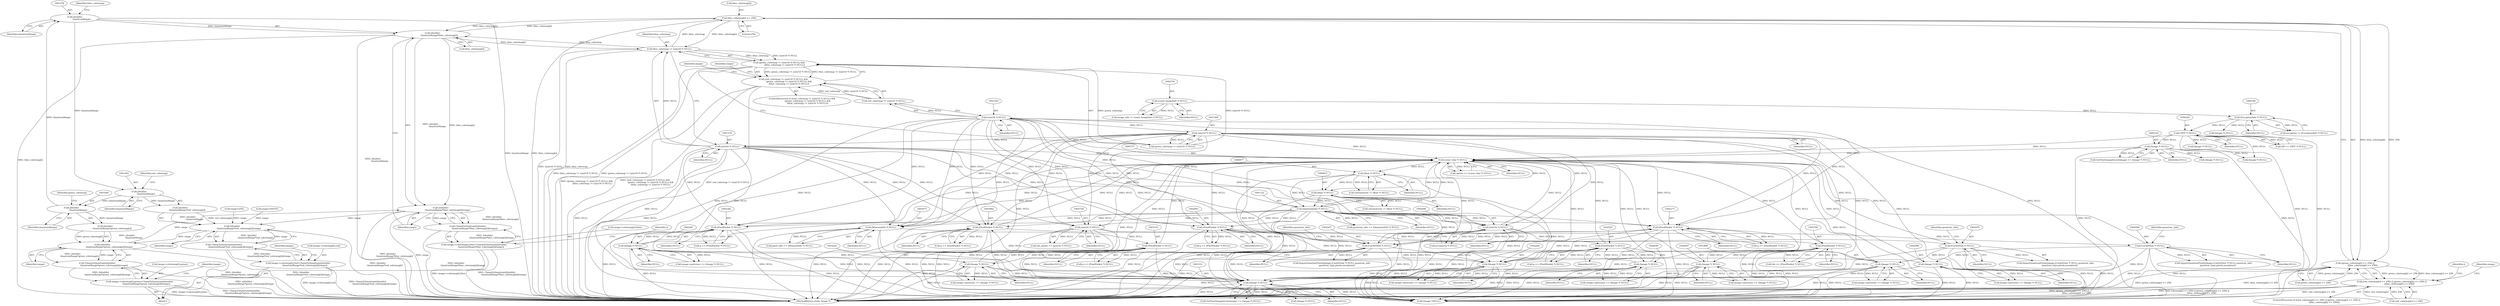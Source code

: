 digraph "0_ImageMagick_f8877abac8e568b2f339cca70c2c3c1b6eaec288@pointer" {
"1001406" [label="(Call,blue_colormap[i] >= 256)"];
"1001476" [label="(Call,(double)\n                    QuantumRange*blue_colormap[i])"];
"1001477" [label="(Call,(double)\n                    QuantumRange)"];
"1001459" [label="(Call,(double)\n                    QuantumRange)"];
"1001441" [label="(Call,(double)\n                    QuantumRange)"];
"1001371" [label="(Call,blue_colormap != (uint16 *) NULL)"];
"1001406" [label="(Call,blue_colormap[i] >= 256)"];
"1001373" [label="(Call,(uint16 *) NULL)"];
"1001368" [label="(Call,(uint16 *) NULL)"];
"1001362" [label="(Call,(uint16 *) NULL)"];
"1001121" [label="(Call,(QuantumInfo *) NULL)"];
"1000876" [label="(Call,(float *) NULL)"];
"1000736" [label="(Call,(const char *) NULL)"];
"1002341" [label="(Call,(PixelPacket *) NULL)"];
"1002460" [label="(Call,(Image *) NULL)"];
"1003221" [label="(Call,(Image *) NULL)"];
"1003142" [label="(Call,(PixelPacket *) NULL)"];
"1003072" [label="(Call,(MemoryInfo *) NULL)"];
"1001888" [label="(Call,(Image *) NULL)"];
"1001869" [label="(Call,(CacheView *) NULL)"];
"1001861" [label="(Call,(PixelPacket *) NULL)"];
"1002728" [label="(Call,(uint32 *) NULL)"];
"1002087" [label="(Call,(Image *) NULL)"];
"1002068" [label="(Call,(CacheView *) NULL)"];
"1002060" [label="(Call,(PixelPacket *) NULL)"];
"1000243" [label="(Call,(TIFF *) NULL)"];
"1000185" [label="(Call,(ExceptionInfo *) NULL)"];
"1000158" [label="(Call,(const ImageInfo *) NULL)"];
"1002639" [label="(Call,(Image *) NULL)"];
"1002522" [label="(Call,(PixelPacket *) NULL)"];
"1002489" [label="(Call,(uint32 *) NULL)"];
"1002793" [label="(Call,(PixelPacket *) NULL)"];
"1002996" [label="(Call,(Image *) NULL)"];
"1000317" [label="(Call,(Image *) NULL)"];
"1003330" [label="(Call,(Image *) NULL)"];
"1002170" [label="(Call,(PixelPacket *) NULL)"];
"1002265" [label="(Call,(Image *) NULL)"];
"1002246" [label="(Call,(CacheView *) NULL)"];
"1000914" [label="(Call,(float *) NULL)"];
"1001365" [label="(Call,(green_colormap != (uint16 *) NULL) &&\n                (blue_colormap != (uint16 *) NULL))"];
"1001359" [label="(Call,(red_colormap != (uint16 *) NULL) &&\n                (green_colormap != (uint16 *) NULL) &&\n                (blue_colormap != (uint16 *) NULL))"];
"1001400" [label="(Call,(green_colormap[i] >= 256) ||\n                      (blue_colormap[i] >= 256))"];
"1001394" [label="(Call,(red_colormap[i] >= 256) || (green_colormap[i] >= 256) ||\n                      (blue_colormap[i] >= 256))"];
"1001475" [label="(Call,((double)\n                    QuantumRange*blue_colormap[i])/range)"];
"1001439" [label="(Call,((double)\n                    QuantumRange*red_colormap[i])/range)"];
"1001438" [label="(Call,ClampToQuantum(((double)\n                    QuantumRange*red_colormap[i])/range))"];
"1001430" [label="(Call,image->colormap[i].red=ClampToQuantum(((double)\n                    QuantumRange*red_colormap[i])/range))"];
"1001457" [label="(Call,((double)\n                    QuantumRange*green_colormap[i])/range)"];
"1001456" [label="(Call,ClampToQuantum(((double)\n                    QuantumRange*green_colormap[i])/range))"];
"1001448" [label="(Call,image->colormap[i].green=ClampToQuantum(((double)\n                    QuantumRange*green_colormap[i])/range))"];
"1001474" [label="(Call,ClampToQuantum(((double)\n                    QuantumRange*blue_colormap[i])/range))"];
"1001466" [label="(Call,image->colormap[i].blue=ClampToQuantum(((double)\n                    QuantumRange*blue_colormap[i])/range))"];
"1001429" [label="(Block,)"];
"1003142" [label="(Call,(PixelPacket *) NULL)"];
"1003144" [label="(Identifier,NULL)"];
"1002998" [label="(Identifier,NULL)"];
"1001465" [label="(Identifier,range)"];
"1001859" [label="(Call,q == (PixelPacket *) NULL)"];
"1002062" [label="(Identifier,NULL)"];
"1003330" [label="(Call,(Image *) NULL)"];
"1001449" [label="(Call,image->colormap[i].green)"];
"1001407" [label="(Call,blue_colormap[i])"];
"1002460" [label="(Call,(Image *) NULL)"];
"1003140" [label="(Call,q == (PixelPacket *) NULL)"];
"1002089" [label="(Identifier,NULL)"];
"1001412" [label="(Call,range=65535)"];
"1000243" [label="(Call,(TIFF *) NULL)"];
"1002265" [label="(Call,(Image *) NULL)"];
"1002522" [label="(Call,(PixelPacket *) NULL)"];
"1001371" [label="(Call,blue_colormap != (uint16 *) NULL)"];
"1002339" [label="(Call,q == (PixelPacket *) NULL)"];
"1002244" [label="(Call,ImportQuantumPixels(image,(CacheView *) NULL,quantum_info,\n              quantum_type,pixels,exception))"];
"1001476" [label="(Call,(double)\n                    QuantumRange*blue_colormap[i])"];
"1002172" [label="(Identifier,NULL)"];
"1001487" [label="(Identifier,image)"];
"1001359" [label="(Call,(red_colormap != (uint16 *) NULL) &&\n                (green_colormap != (uint16 *) NULL) &&\n                (blue_colormap != (uint16 *) NULL))"];
"1002639" [label="(Call,(Image *) NULL)"];
"1001410" [label="(Literal,256)"];
"1002068" [label="(Call,(CacheView *) NULL)"];
"1000187" [label="(Identifier,NULL)"];
"1002341" [label="(Call,(PixelPacket *) NULL)"];
"1003393" [label="(Call,(Image *)NULL)"];
"1001871" [label="(Identifier,NULL)"];
"1000158" [label="(Call,(const ImageInfo *) NULL)"];
"1000734" [label="(Call,option == (const char *) NULL)"];
"1002996" [label="(Call,(Image *) NULL)"];
"1000912" [label="(Call,chromaticity != (float *) NULL)"];
"1001443" [label="(Identifier,QuantumRange)"];
"1002087" [label="(Call,(Image *) NULL)"];
"1001368" [label="(Call,(uint16 *) NULL)"];
"1003074" [label="(Identifier,NULL)"];
"1002066" [label="(Call,ImportQuantumPixels(image,(CacheView *) NULL,quantum_info,\n            quantum_type,pixels,exception))"];
"1001863" [label="(Identifier,NULL)"];
"1001394" [label="(Call,(red_colormap[i] >= 256) || (green_colormap[i] >= 256) ||\n                      (blue_colormap[i] >= 256))"];
"1001867" [label="(Call,ImportQuantumPixels(image,(CacheView *) NULL,quantum_info,\n            quantum_type,pixels,exception))"];
"1003223" [label="(Identifier,NULL)"];
"1000314" [label="(Call,GetNextImageInList(image) == (Image *) NULL)"];
"1001456" [label="(Call,ClampToQuantum(((double)\n                    QuantumRange*green_colormap[i])/range))"];
"1001470" [label="(Identifier,image)"];
"1001364" [label="(Identifier,NULL)"];
"1000307" [label="(Call,(Image *) NULL)"];
"1000736" [label="(Call,(const char *) NULL)"];
"1002083" [label="(Call,image->previous == (Image *) NULL)"];
"1001466" [label="(Call,image->colormap[i].blue=ClampToQuantum(((double)\n                    QuantumRange*blue_colormap[i])/range))"];
"1001362" [label="(Call,(uint16 *) NULL)"];
"1002168" [label="(Call,q == (PixelPacket *) NULL)"];
"1002520" [label="(Call,q == (PixelPacket *) NULL)"];
"1001406" [label="(Call,blue_colormap[i] >= 256)"];
"1001366" [label="(Call,green_colormap != (uint16 *) NULL)"];
"1003399" [label="(MethodReturn,static Image *)"];
"1003217" [label="(Call,image->previous == (Image *) NULL)"];
"1001467" [label="(Call,image->colormap[i].blue)"];
"1000914" [label="(Call,(float *) NULL)"];
"1000319" [label="(Identifier,NULL)"];
"1000874" [label="(Call,chromaticity != (float *) NULL)"];
"1001458" [label="(Call,(double)\n                    QuantumRange*green_colormap[i])"];
"1001365" [label="(Call,(green_colormap != (uint16 *) NULL) &&\n                (blue_colormap != (uint16 *) NULL))"];
"1002248" [label="(Identifier,NULL)"];
"1000878" [label="(Identifier,NULL)"];
"1001463" [label="(Identifier,green_colormap)"];
"1001378" [label="(Identifier,range)"];
"1001430" [label="(Call,image->colormap[i].red=ClampToQuantum(((double)\n                    QuantumRange*red_colormap[i])/range))"];
"1002267" [label="(Identifier,NULL)"];
"1001447" [label="(Identifier,range)"];
"1001119" [label="(Call,quantum_info == (QuantumInfo *) NULL)"];
"1002793" [label="(Call,(PixelPacket *) NULL)"];
"1001370" [label="(Identifier,NULL)"];
"1001121" [label="(Call,(QuantumInfo *) NULL)"];
"1001483" [label="(Identifier,range)"];
"1002071" [label="(Identifier,quantum_info)"];
"1001431" [label="(Call,image->colormap[i].red)"];
"1002246" [label="(Call,(CacheView *) NULL)"];
"1000160" [label="(Identifier,NULL)"];
"1003221" [label="(Call,(Image *) NULL)"];
"1001479" [label="(Identifier,QuantumRange)"];
"1001393" [label="(ControlStructure,if ((red_colormap[i] >= 256) || (green_colormap[i] >= 256) ||\n                      (blue_colormap[i] >= 256)))"];
"1002261" [label="(Call,image->previous == (Image *) NULL)"];
"1001481" [label="(Identifier,blue_colormap)"];
"1001457" [label="(Call,((double)\n                    QuantumRange*green_colormap[i])/range)"];
"1002170" [label="(Call,(PixelPacket *) NULL)"];
"1002070" [label="(Identifier,NULL)"];
"1002524" [label="(Identifier,NULL)"];
"1001448" [label="(Call,image->colormap[i].green=ClampToQuantum(((double)\n                    QuantumRange*green_colormap[i])/range))"];
"1001477" [label="(Call,(double)\n                    QuantumRange)"];
"1002489" [label="(Call,(uint32 *) NULL)"];
"1003332" [label="(Identifier,NULL)"];
"1002060" [label="(Call,(PixelPacket *) NULL)"];
"1001401" [label="(Call,green_colormap[i] >= 256)"];
"1000328" [label="(Call,(Image *) NULL)"];
"1001439" [label="(Call,((double)\n                    QuantumRange*red_colormap[i])/range)"];
"1003072" [label="(Call,(MemoryInfo *) NULL)"];
"1000156" [label="(Call,image_info != (const ImageInfo *) NULL)"];
"1000916" [label="(Identifier,NULL)"];
"1002462" [label="(Identifier,NULL)"];
"1000876" [label="(Call,(float *) NULL)"];
"1002641" [label="(Identifier,NULL)"];
"1003070" [label="(Call,pixel_info == (MemoryInfo *) NULL)"];
"1001392" [label="(Identifier,i)"];
"1001869" [label="(Call,(CacheView *) NULL)"];
"1000241" [label="(Call,tiff == (TIFF *) NULL)"];
"1001438" [label="(Call,ClampToQuantum(((double)\n                    QuantumRange*red_colormap[i])/range))"];
"1001459" [label="(Call,(double)\n                    QuantumRange)"];
"1000183" [label="(Call,exception != (ExceptionInfo *) NULL)"];
"1001360" [label="(Call,red_colormap != (uint16 *) NULL)"];
"1001428" [label="(Identifier,i)"];
"1000317" [label="(Call,(Image *) NULL)"];
"1001375" [label="(Identifier,NULL)"];
"1000185" [label="(Call,(ExceptionInfo *) NULL)"];
"1000252" [label="(Call,(Image *) NULL)"];
"1001480" [label="(Call,blue_colormap[i])"];
"1001413" [label="(Identifier,range)"];
"1001474" [label="(Call,ClampToQuantum(((double)\n                    QuantumRange*blue_colormap[i])/range))"];
"1002058" [label="(Call,q == (PixelPacket *) NULL)"];
"1002791" [label="(Call,tile == (PixelPacket *) NULL)"];
"1002635" [label="(Call,image->previous == (Image *) NULL)"];
"1001377" [label="(Call,range=255)"];
"1001475" [label="(Call,((double)\n                    QuantumRange*blue_colormap[i])/range)"];
"1001372" [label="(Identifier,blue_colormap)"];
"1001872" [label="(Identifier,quantum_info)"];
"1001400" [label="(Call,(green_colormap[i] >= 256) ||\n                      (blue_colormap[i] >= 256))"];
"1001890" [label="(Identifier,NULL)"];
"1001440" [label="(Call,(double)\n                    QuantumRange*red_colormap[i])"];
"1001358" [label="(ControlStructure,if ((red_colormap != (uint16 *) NULL) &&\n                (green_colormap != (uint16 *) NULL) &&\n                (blue_colormap != (uint16 *) NULL)))"];
"1003327" [label="(Call,GetNextImageInList(image) == (Image *) NULL)"];
"1001861" [label="(Call,(PixelPacket *) NULL)"];
"1001441" [label="(Call,(double)\n                    QuantumRange)"];
"1002730" [label="(Identifier,NULL)"];
"1002487" [label="(Call,p=(uint32 *) NULL)"];
"1002726" [label="(Call,tile_pixels == (uint32 *) NULL)"];
"1002249" [label="(Identifier,quantum_info)"];
"1001461" [label="(Identifier,QuantumRange)"];
"1001888" [label="(Call,(Image *) NULL)"];
"1000738" [label="(Identifier,NULL)"];
"1002728" [label="(Call,(uint32 *) NULL)"];
"1002795" [label="(Identifier,NULL)"];
"1001373" [label="(Call,(uint16 *) NULL)"];
"1002343" [label="(Identifier,NULL)"];
"1002456" [label="(Call,image->previous == (Image *) NULL)"];
"1001395" [label="(Call,red_colormap[i] >= 256)"];
"1001884" [label="(Call,image->previous == (Image *) NULL)"];
"1002992" [label="(Call,image->previous == (Image *) NULL)"];
"1003339" [label="(Call,(Image *) NULL)"];
"1002491" [label="(Identifier,NULL)"];
"1000245" [label="(Identifier,NULL)"];
"1001445" [label="(Identifier,red_colormap)"];
"1001123" [label="(Identifier,NULL)"];
"1001452" [label="(Identifier,image)"];
"1000215" [label="(Call,(Image *) NULL)"];
"1001406" -> "1001400"  [label="AST: "];
"1001406" -> "1001410"  [label="CFG: "];
"1001407" -> "1001406"  [label="AST: "];
"1001410" -> "1001406"  [label="AST: "];
"1001400" -> "1001406"  [label="CFG: "];
"1001406" -> "1003399"  [label="DDG: blue_colormap[i]"];
"1001406" -> "1001371"  [label="DDG: blue_colormap[i]"];
"1001406" -> "1001400"  [label="DDG: blue_colormap[i]"];
"1001406" -> "1001400"  [label="DDG: 256"];
"1001476" -> "1001406"  [label="DDG: blue_colormap[i]"];
"1001371" -> "1001406"  [label="DDG: blue_colormap"];
"1001406" -> "1001476"  [label="DDG: blue_colormap[i]"];
"1001476" -> "1001475"  [label="AST: "];
"1001476" -> "1001480"  [label="CFG: "];
"1001477" -> "1001476"  [label="AST: "];
"1001480" -> "1001476"  [label="AST: "];
"1001483" -> "1001476"  [label="CFG: "];
"1001476" -> "1003399"  [label="DDG: blue_colormap[i]"];
"1001476" -> "1003399"  [label="DDG: (double)\n                    QuantumRange"];
"1001476" -> "1001371"  [label="DDG: blue_colormap[i]"];
"1001476" -> "1001475"  [label="DDG: (double)\n                    QuantumRange"];
"1001476" -> "1001475"  [label="DDG: blue_colormap[i]"];
"1001477" -> "1001476"  [label="DDG: QuantumRange"];
"1001371" -> "1001476"  [label="DDG: blue_colormap"];
"1001477" -> "1001479"  [label="CFG: "];
"1001478" -> "1001477"  [label="AST: "];
"1001479" -> "1001477"  [label="AST: "];
"1001481" -> "1001477"  [label="CFG: "];
"1001477" -> "1003399"  [label="DDG: QuantumRange"];
"1001477" -> "1001441"  [label="DDG: QuantumRange"];
"1001459" -> "1001477"  [label="DDG: QuantumRange"];
"1001459" -> "1001458"  [label="AST: "];
"1001459" -> "1001461"  [label="CFG: "];
"1001460" -> "1001459"  [label="AST: "];
"1001461" -> "1001459"  [label="AST: "];
"1001463" -> "1001459"  [label="CFG: "];
"1001459" -> "1001458"  [label="DDG: QuantumRange"];
"1001441" -> "1001459"  [label="DDG: QuantumRange"];
"1001441" -> "1001440"  [label="AST: "];
"1001441" -> "1001443"  [label="CFG: "];
"1001442" -> "1001441"  [label="AST: "];
"1001443" -> "1001441"  [label="AST: "];
"1001445" -> "1001441"  [label="CFG: "];
"1001441" -> "1001440"  [label="DDG: QuantumRange"];
"1001371" -> "1001365"  [label="AST: "];
"1001371" -> "1001373"  [label="CFG: "];
"1001372" -> "1001371"  [label="AST: "];
"1001373" -> "1001371"  [label="AST: "];
"1001365" -> "1001371"  [label="CFG: "];
"1001371" -> "1003399"  [label="DDG: (uint16 *) NULL"];
"1001371" -> "1003399"  [label="DDG: blue_colormap"];
"1001371" -> "1001365"  [label="DDG: blue_colormap"];
"1001371" -> "1001365"  [label="DDG: (uint16 *) NULL"];
"1001373" -> "1001371"  [label="DDG: NULL"];
"1001373" -> "1001375"  [label="CFG: "];
"1001374" -> "1001373"  [label="AST: "];
"1001375" -> "1001373"  [label="AST: "];
"1001373" -> "1003399"  [label="DDG: NULL"];
"1001373" -> "1000736"  [label="DDG: NULL"];
"1001368" -> "1001373"  [label="DDG: NULL"];
"1001373" -> "1001861"  [label="DDG: NULL"];
"1001373" -> "1002060"  [label="DDG: NULL"];
"1001373" -> "1002170"  [label="DDG: NULL"];
"1001373" -> "1002246"  [label="DDG: NULL"];
"1001373" -> "1002265"  [label="DDG: NULL"];
"1001373" -> "1002341"  [label="DDG: NULL"];
"1001373" -> "1002489"  [label="DDG: NULL"];
"1001373" -> "1002728"  [label="DDG: NULL"];
"1001373" -> "1003072"  [label="DDG: NULL"];
"1001373" -> "1003330"  [label="DDG: NULL"];
"1001373" -> "1003393"  [label="DDG: NULL"];
"1001368" -> "1001366"  [label="AST: "];
"1001368" -> "1001370"  [label="CFG: "];
"1001369" -> "1001368"  [label="AST: "];
"1001370" -> "1001368"  [label="AST: "];
"1001366" -> "1001368"  [label="CFG: "];
"1001368" -> "1003399"  [label="DDG: NULL"];
"1001368" -> "1000736"  [label="DDG: NULL"];
"1001368" -> "1001366"  [label="DDG: NULL"];
"1001362" -> "1001368"  [label="DDG: NULL"];
"1001368" -> "1001861"  [label="DDG: NULL"];
"1001368" -> "1002060"  [label="DDG: NULL"];
"1001368" -> "1002170"  [label="DDG: NULL"];
"1001368" -> "1002246"  [label="DDG: NULL"];
"1001368" -> "1002265"  [label="DDG: NULL"];
"1001368" -> "1002341"  [label="DDG: NULL"];
"1001368" -> "1002489"  [label="DDG: NULL"];
"1001368" -> "1002728"  [label="DDG: NULL"];
"1001368" -> "1003072"  [label="DDG: NULL"];
"1001368" -> "1003330"  [label="DDG: NULL"];
"1001368" -> "1003393"  [label="DDG: NULL"];
"1001362" -> "1001360"  [label="AST: "];
"1001362" -> "1001364"  [label="CFG: "];
"1001363" -> "1001362"  [label="AST: "];
"1001364" -> "1001362"  [label="AST: "];
"1001360" -> "1001362"  [label="CFG: "];
"1001362" -> "1003399"  [label="DDG: NULL"];
"1001362" -> "1000736"  [label="DDG: NULL"];
"1001362" -> "1001360"  [label="DDG: NULL"];
"1001121" -> "1001362"  [label="DDG: NULL"];
"1001362" -> "1001861"  [label="DDG: NULL"];
"1001362" -> "1002060"  [label="DDG: NULL"];
"1001362" -> "1002170"  [label="DDG: NULL"];
"1001362" -> "1002246"  [label="DDG: NULL"];
"1001362" -> "1002265"  [label="DDG: NULL"];
"1001362" -> "1002341"  [label="DDG: NULL"];
"1001362" -> "1002489"  [label="DDG: NULL"];
"1001362" -> "1002728"  [label="DDG: NULL"];
"1001362" -> "1003072"  [label="DDG: NULL"];
"1001362" -> "1003330"  [label="DDG: NULL"];
"1001362" -> "1003393"  [label="DDG: NULL"];
"1001121" -> "1001119"  [label="AST: "];
"1001121" -> "1001123"  [label="CFG: "];
"1001122" -> "1001121"  [label="AST: "];
"1001123" -> "1001121"  [label="AST: "];
"1001119" -> "1001121"  [label="CFG: "];
"1001121" -> "1003399"  [label="DDG: NULL"];
"1001121" -> "1000736"  [label="DDG: NULL"];
"1001121" -> "1001119"  [label="DDG: NULL"];
"1000876" -> "1001121"  [label="DDG: NULL"];
"1000914" -> "1001121"  [label="DDG: NULL"];
"1000736" -> "1001121"  [label="DDG: NULL"];
"1001121" -> "1001861"  [label="DDG: NULL"];
"1001121" -> "1002060"  [label="DDG: NULL"];
"1001121" -> "1002170"  [label="DDG: NULL"];
"1001121" -> "1002246"  [label="DDG: NULL"];
"1001121" -> "1002265"  [label="DDG: NULL"];
"1001121" -> "1002341"  [label="DDG: NULL"];
"1001121" -> "1002489"  [label="DDG: NULL"];
"1001121" -> "1002728"  [label="DDG: NULL"];
"1001121" -> "1003072"  [label="DDG: NULL"];
"1001121" -> "1003330"  [label="DDG: NULL"];
"1001121" -> "1003393"  [label="DDG: NULL"];
"1000876" -> "1000874"  [label="AST: "];
"1000876" -> "1000878"  [label="CFG: "];
"1000877" -> "1000876"  [label="AST: "];
"1000878" -> "1000876"  [label="AST: "];
"1000874" -> "1000876"  [label="CFG: "];
"1000876" -> "1003399"  [label="DDG: NULL"];
"1000876" -> "1000874"  [label="DDG: NULL"];
"1000736" -> "1000876"  [label="DDG: NULL"];
"1000876" -> "1000914"  [label="DDG: NULL"];
"1000876" -> "1003393"  [label="DDG: NULL"];
"1000736" -> "1000734"  [label="AST: "];
"1000736" -> "1000738"  [label="CFG: "];
"1000737" -> "1000736"  [label="AST: "];
"1000738" -> "1000736"  [label="AST: "];
"1000734" -> "1000736"  [label="CFG: "];
"1000736" -> "1003399"  [label="DDG: NULL"];
"1000736" -> "1000734"  [label="DDG: NULL"];
"1002341" -> "1000736"  [label="DDG: NULL"];
"1002460" -> "1000736"  [label="DDG: NULL"];
"1003221" -> "1000736"  [label="DDG: NULL"];
"1001888" -> "1000736"  [label="DDG: NULL"];
"1002728" -> "1000736"  [label="DDG: NULL"];
"1003142" -> "1000736"  [label="DDG: NULL"];
"1001869" -> "1000736"  [label="DDG: NULL"];
"1002087" -> "1000736"  [label="DDG: NULL"];
"1000243" -> "1000736"  [label="DDG: NULL"];
"1002639" -> "1000736"  [label="DDG: NULL"];
"1002793" -> "1000736"  [label="DDG: NULL"];
"1002489" -> "1000736"  [label="DDG: NULL"];
"1001861" -> "1000736"  [label="DDG: NULL"];
"1002996" -> "1000736"  [label="DDG: NULL"];
"1002060" -> "1000736"  [label="DDG: NULL"];
"1000317" -> "1000736"  [label="DDG: NULL"];
"1002522" -> "1000736"  [label="DDG: NULL"];
"1003072" -> "1000736"  [label="DDG: NULL"];
"1003330" -> "1000736"  [label="DDG: NULL"];
"1002170" -> "1000736"  [label="DDG: NULL"];
"1002265" -> "1000736"  [label="DDG: NULL"];
"1002246" -> "1000736"  [label="DDG: NULL"];
"1002068" -> "1000736"  [label="DDG: NULL"];
"1000736" -> "1000914"  [label="DDG: NULL"];
"1000736" -> "1003393"  [label="DDG: NULL"];
"1002341" -> "1002339"  [label="AST: "];
"1002341" -> "1002343"  [label="CFG: "];
"1002342" -> "1002341"  [label="AST: "];
"1002343" -> "1002341"  [label="AST: "];
"1002339" -> "1002341"  [label="CFG: "];
"1002341" -> "1003399"  [label="DDG: NULL"];
"1002341" -> "1002339"  [label="DDG: NULL"];
"1002460" -> "1002341"  [label="DDG: NULL"];
"1002341" -> "1002460"  [label="DDG: NULL"];
"1002341" -> "1003330"  [label="DDG: NULL"];
"1002341" -> "1003393"  [label="DDG: NULL"];
"1002460" -> "1002456"  [label="AST: "];
"1002460" -> "1002462"  [label="CFG: "];
"1002461" -> "1002460"  [label="AST: "];
"1002462" -> "1002460"  [label="AST: "];
"1002456" -> "1002460"  [label="CFG: "];
"1002460" -> "1003399"  [label="DDG: NULL"];
"1002460" -> "1002456"  [label="DDG: NULL"];
"1002460" -> "1003330"  [label="DDG: NULL"];
"1002460" -> "1003393"  [label="DDG: NULL"];
"1003221" -> "1003217"  [label="AST: "];
"1003221" -> "1003223"  [label="CFG: "];
"1003222" -> "1003221"  [label="AST: "];
"1003223" -> "1003221"  [label="AST: "];
"1003217" -> "1003221"  [label="CFG: "];
"1003221" -> "1003399"  [label="DDG: NULL"];
"1003221" -> "1003142"  [label="DDG: NULL"];
"1003221" -> "1003217"  [label="DDG: NULL"];
"1003142" -> "1003221"  [label="DDG: NULL"];
"1003221" -> "1003330"  [label="DDG: NULL"];
"1003221" -> "1003393"  [label="DDG: NULL"];
"1003142" -> "1003140"  [label="AST: "];
"1003142" -> "1003144"  [label="CFG: "];
"1003143" -> "1003142"  [label="AST: "];
"1003144" -> "1003142"  [label="AST: "];
"1003140" -> "1003142"  [label="CFG: "];
"1003142" -> "1003399"  [label="DDG: NULL"];
"1003142" -> "1003140"  [label="DDG: NULL"];
"1003072" -> "1003142"  [label="DDG: NULL"];
"1003142" -> "1003330"  [label="DDG: NULL"];
"1003142" -> "1003393"  [label="DDG: NULL"];
"1003072" -> "1003070"  [label="AST: "];
"1003072" -> "1003074"  [label="CFG: "];
"1003073" -> "1003072"  [label="AST: "];
"1003074" -> "1003072"  [label="AST: "];
"1003070" -> "1003072"  [label="CFG: "];
"1003072" -> "1003399"  [label="DDG: NULL"];
"1003072" -> "1003070"  [label="DDG: NULL"];
"1003072" -> "1003330"  [label="DDG: NULL"];
"1003072" -> "1003393"  [label="DDG: NULL"];
"1001888" -> "1001884"  [label="AST: "];
"1001888" -> "1001890"  [label="CFG: "];
"1001889" -> "1001888"  [label="AST: "];
"1001890" -> "1001888"  [label="AST: "];
"1001884" -> "1001888"  [label="CFG: "];
"1001888" -> "1003399"  [label="DDG: NULL"];
"1001888" -> "1001861"  [label="DDG: NULL"];
"1001888" -> "1001884"  [label="DDG: NULL"];
"1001869" -> "1001888"  [label="DDG: NULL"];
"1001888" -> "1003330"  [label="DDG: NULL"];
"1001888" -> "1003393"  [label="DDG: NULL"];
"1001869" -> "1001867"  [label="AST: "];
"1001869" -> "1001871"  [label="CFG: "];
"1001870" -> "1001869"  [label="AST: "];
"1001871" -> "1001869"  [label="AST: "];
"1001872" -> "1001869"  [label="CFG: "];
"1001869" -> "1003399"  [label="DDG: NULL"];
"1001869" -> "1001867"  [label="DDG: NULL"];
"1001861" -> "1001869"  [label="DDG: NULL"];
"1001869" -> "1003330"  [label="DDG: NULL"];
"1001869" -> "1003393"  [label="DDG: NULL"];
"1001861" -> "1001859"  [label="AST: "];
"1001861" -> "1001863"  [label="CFG: "];
"1001862" -> "1001861"  [label="AST: "];
"1001863" -> "1001861"  [label="AST: "];
"1001859" -> "1001861"  [label="CFG: "];
"1001861" -> "1003399"  [label="DDG: NULL"];
"1001861" -> "1001859"  [label="DDG: NULL"];
"1001861" -> "1003330"  [label="DDG: NULL"];
"1001861" -> "1003393"  [label="DDG: NULL"];
"1002728" -> "1002726"  [label="AST: "];
"1002728" -> "1002730"  [label="CFG: "];
"1002729" -> "1002728"  [label="AST: "];
"1002730" -> "1002728"  [label="AST: "];
"1002726" -> "1002728"  [label="CFG: "];
"1002728" -> "1003399"  [label="DDG: NULL"];
"1002728" -> "1002726"  [label="DDG: NULL"];
"1002728" -> "1002793"  [label="DDG: NULL"];
"1002728" -> "1003330"  [label="DDG: NULL"];
"1002728" -> "1003393"  [label="DDG: NULL"];
"1002087" -> "1002083"  [label="AST: "];
"1002087" -> "1002089"  [label="CFG: "];
"1002088" -> "1002087"  [label="AST: "];
"1002089" -> "1002087"  [label="AST: "];
"1002083" -> "1002087"  [label="CFG: "];
"1002087" -> "1003399"  [label="DDG: NULL"];
"1002087" -> "1002060"  [label="DDG: NULL"];
"1002087" -> "1002083"  [label="DDG: NULL"];
"1002068" -> "1002087"  [label="DDG: NULL"];
"1002087" -> "1003330"  [label="DDG: NULL"];
"1002087" -> "1003393"  [label="DDG: NULL"];
"1002068" -> "1002066"  [label="AST: "];
"1002068" -> "1002070"  [label="CFG: "];
"1002069" -> "1002068"  [label="AST: "];
"1002070" -> "1002068"  [label="AST: "];
"1002071" -> "1002068"  [label="CFG: "];
"1002068" -> "1003399"  [label="DDG: NULL"];
"1002068" -> "1002066"  [label="DDG: NULL"];
"1002060" -> "1002068"  [label="DDG: NULL"];
"1002068" -> "1003330"  [label="DDG: NULL"];
"1002068" -> "1003393"  [label="DDG: NULL"];
"1002060" -> "1002058"  [label="AST: "];
"1002060" -> "1002062"  [label="CFG: "];
"1002061" -> "1002060"  [label="AST: "];
"1002062" -> "1002060"  [label="AST: "];
"1002058" -> "1002060"  [label="CFG: "];
"1002060" -> "1003399"  [label="DDG: NULL"];
"1002060" -> "1002058"  [label="DDG: NULL"];
"1002060" -> "1003330"  [label="DDG: NULL"];
"1002060" -> "1003393"  [label="DDG: NULL"];
"1000243" -> "1000241"  [label="AST: "];
"1000243" -> "1000245"  [label="CFG: "];
"1000244" -> "1000243"  [label="AST: "];
"1000245" -> "1000243"  [label="AST: "];
"1000241" -> "1000243"  [label="CFG: "];
"1000243" -> "1003399"  [label="DDG: NULL"];
"1000243" -> "1000241"  [label="DDG: NULL"];
"1000185" -> "1000243"  [label="DDG: NULL"];
"1000243" -> "1000252"  [label="DDG: NULL"];
"1000243" -> "1000307"  [label="DDG: NULL"];
"1000243" -> "1000317"  [label="DDG: NULL"];
"1000243" -> "1003393"  [label="DDG: NULL"];
"1000185" -> "1000183"  [label="AST: "];
"1000185" -> "1000187"  [label="CFG: "];
"1000186" -> "1000185"  [label="AST: "];
"1000187" -> "1000185"  [label="AST: "];
"1000183" -> "1000185"  [label="CFG: "];
"1000185" -> "1000183"  [label="DDG: NULL"];
"1000158" -> "1000185"  [label="DDG: NULL"];
"1000185" -> "1000215"  [label="DDG: NULL"];
"1000158" -> "1000156"  [label="AST: "];
"1000158" -> "1000160"  [label="CFG: "];
"1000159" -> "1000158"  [label="AST: "];
"1000160" -> "1000158"  [label="AST: "];
"1000156" -> "1000158"  [label="CFG: "];
"1000158" -> "1000156"  [label="DDG: NULL"];
"1002639" -> "1002635"  [label="AST: "];
"1002639" -> "1002641"  [label="CFG: "];
"1002640" -> "1002639"  [label="AST: "];
"1002641" -> "1002639"  [label="AST: "];
"1002635" -> "1002639"  [label="CFG: "];
"1002639" -> "1003399"  [label="DDG: NULL"];
"1002639" -> "1002522"  [label="DDG: NULL"];
"1002639" -> "1002635"  [label="DDG: NULL"];
"1002522" -> "1002639"  [label="DDG: NULL"];
"1002639" -> "1003330"  [label="DDG: NULL"];
"1002639" -> "1003393"  [label="DDG: NULL"];
"1002522" -> "1002520"  [label="AST: "];
"1002522" -> "1002524"  [label="CFG: "];
"1002523" -> "1002522"  [label="AST: "];
"1002524" -> "1002522"  [label="AST: "];
"1002520" -> "1002522"  [label="CFG: "];
"1002522" -> "1003399"  [label="DDG: NULL"];
"1002522" -> "1002520"  [label="DDG: NULL"];
"1002489" -> "1002522"  [label="DDG: NULL"];
"1002522" -> "1003330"  [label="DDG: NULL"];
"1002522" -> "1003393"  [label="DDG: NULL"];
"1002489" -> "1002487"  [label="AST: "];
"1002489" -> "1002491"  [label="CFG: "];
"1002490" -> "1002489"  [label="AST: "];
"1002491" -> "1002489"  [label="AST: "];
"1002487" -> "1002489"  [label="CFG: "];
"1002489" -> "1003399"  [label="DDG: NULL"];
"1002489" -> "1002487"  [label="DDG: NULL"];
"1002489" -> "1003330"  [label="DDG: NULL"];
"1002489" -> "1003393"  [label="DDG: NULL"];
"1002793" -> "1002791"  [label="AST: "];
"1002793" -> "1002795"  [label="CFG: "];
"1002794" -> "1002793"  [label="AST: "];
"1002795" -> "1002793"  [label="AST: "];
"1002791" -> "1002793"  [label="CFG: "];
"1002793" -> "1003399"  [label="DDG: NULL"];
"1002793" -> "1002791"  [label="DDG: NULL"];
"1002996" -> "1002793"  [label="DDG: NULL"];
"1002793" -> "1002996"  [label="DDG: NULL"];
"1002793" -> "1003330"  [label="DDG: NULL"];
"1002793" -> "1003393"  [label="DDG: NULL"];
"1002996" -> "1002992"  [label="AST: "];
"1002996" -> "1002998"  [label="CFG: "];
"1002997" -> "1002996"  [label="AST: "];
"1002998" -> "1002996"  [label="AST: "];
"1002992" -> "1002996"  [label="CFG: "];
"1002996" -> "1003399"  [label="DDG: NULL"];
"1002996" -> "1002992"  [label="DDG: NULL"];
"1002996" -> "1003330"  [label="DDG: NULL"];
"1002996" -> "1003393"  [label="DDG: NULL"];
"1000317" -> "1000314"  [label="AST: "];
"1000317" -> "1000319"  [label="CFG: "];
"1000318" -> "1000317"  [label="AST: "];
"1000319" -> "1000317"  [label="AST: "];
"1000314" -> "1000317"  [label="CFG: "];
"1000317" -> "1003399"  [label="DDG: NULL"];
"1000317" -> "1000307"  [label="DDG: NULL"];
"1000317" -> "1000314"  [label="DDG: NULL"];
"1000317" -> "1000328"  [label="DDG: NULL"];
"1000317" -> "1003393"  [label="DDG: NULL"];
"1003330" -> "1003327"  [label="AST: "];
"1003330" -> "1003332"  [label="CFG: "];
"1003331" -> "1003330"  [label="AST: "];
"1003332" -> "1003330"  [label="AST: "];
"1003327" -> "1003330"  [label="CFG: "];
"1003330" -> "1003399"  [label="DDG: NULL"];
"1003330" -> "1003327"  [label="DDG: NULL"];
"1002170" -> "1003330"  [label="DDG: NULL"];
"1002265" -> "1003330"  [label="DDG: NULL"];
"1002246" -> "1003330"  [label="DDG: NULL"];
"1003330" -> "1003339"  [label="DDG: NULL"];
"1003330" -> "1003393"  [label="DDG: NULL"];
"1002170" -> "1002168"  [label="AST: "];
"1002170" -> "1002172"  [label="CFG: "];
"1002171" -> "1002170"  [label="AST: "];
"1002172" -> "1002170"  [label="AST: "];
"1002168" -> "1002170"  [label="CFG: "];
"1002170" -> "1003399"  [label="DDG: NULL"];
"1002170" -> "1002168"  [label="DDG: NULL"];
"1002265" -> "1002170"  [label="DDG: NULL"];
"1002246" -> "1002170"  [label="DDG: NULL"];
"1002170" -> "1002246"  [label="DDG: NULL"];
"1002170" -> "1002265"  [label="DDG: NULL"];
"1002170" -> "1003393"  [label="DDG: NULL"];
"1002265" -> "1002261"  [label="AST: "];
"1002265" -> "1002267"  [label="CFG: "];
"1002266" -> "1002265"  [label="AST: "];
"1002267" -> "1002265"  [label="AST: "];
"1002261" -> "1002265"  [label="CFG: "];
"1002265" -> "1003399"  [label="DDG: NULL"];
"1002265" -> "1002261"  [label="DDG: NULL"];
"1002246" -> "1002265"  [label="DDG: NULL"];
"1002265" -> "1003393"  [label="DDG: NULL"];
"1002246" -> "1002244"  [label="AST: "];
"1002246" -> "1002248"  [label="CFG: "];
"1002247" -> "1002246"  [label="AST: "];
"1002248" -> "1002246"  [label="AST: "];
"1002249" -> "1002246"  [label="CFG: "];
"1002246" -> "1003399"  [label="DDG: NULL"];
"1002246" -> "1002244"  [label="DDG: NULL"];
"1002246" -> "1003393"  [label="DDG: NULL"];
"1000914" -> "1000912"  [label="AST: "];
"1000914" -> "1000916"  [label="CFG: "];
"1000915" -> "1000914"  [label="AST: "];
"1000916" -> "1000914"  [label="AST: "];
"1000912" -> "1000914"  [label="CFG: "];
"1000914" -> "1003399"  [label="DDG: NULL"];
"1000914" -> "1000912"  [label="DDG: NULL"];
"1000914" -> "1003393"  [label="DDG: NULL"];
"1001365" -> "1001359"  [label="AST: "];
"1001365" -> "1001366"  [label="CFG: "];
"1001366" -> "1001365"  [label="AST: "];
"1001359" -> "1001365"  [label="CFG: "];
"1001365" -> "1003399"  [label="DDG: blue_colormap != (uint16 *) NULL"];
"1001365" -> "1003399"  [label="DDG: green_colormap != (uint16 *) NULL"];
"1001365" -> "1001359"  [label="DDG: green_colormap != (uint16 *) NULL"];
"1001365" -> "1001359"  [label="DDG: blue_colormap != (uint16 *) NULL"];
"1001366" -> "1001365"  [label="DDG: green_colormap"];
"1001366" -> "1001365"  [label="DDG: (uint16 *) NULL"];
"1001359" -> "1001358"  [label="AST: "];
"1001359" -> "1001360"  [label="CFG: "];
"1001360" -> "1001359"  [label="AST: "];
"1001378" -> "1001359"  [label="CFG: "];
"1001487" -> "1001359"  [label="CFG: "];
"1001359" -> "1003399"  [label="DDG: (red_colormap != (uint16 *) NULL) &&\n                (green_colormap != (uint16 *) NULL) &&\n                (blue_colormap != (uint16 *) NULL)"];
"1001359" -> "1003399"  [label="DDG: red_colormap != (uint16 *) NULL"];
"1001359" -> "1003399"  [label="DDG: (green_colormap != (uint16 *) NULL) &&\n                (blue_colormap != (uint16 *) NULL)"];
"1001360" -> "1001359"  [label="DDG: red_colormap"];
"1001360" -> "1001359"  [label="DDG: (uint16 *) NULL"];
"1001400" -> "1001394"  [label="AST: "];
"1001400" -> "1001401"  [label="CFG: "];
"1001401" -> "1001400"  [label="AST: "];
"1001394" -> "1001400"  [label="CFG: "];
"1001400" -> "1003399"  [label="DDG: blue_colormap[i] >= 256"];
"1001400" -> "1003399"  [label="DDG: green_colormap[i] >= 256"];
"1001400" -> "1001394"  [label="DDG: green_colormap[i] >= 256"];
"1001400" -> "1001394"  [label="DDG: blue_colormap[i] >= 256"];
"1001401" -> "1001400"  [label="DDG: green_colormap[i]"];
"1001401" -> "1001400"  [label="DDG: 256"];
"1001394" -> "1001393"  [label="AST: "];
"1001394" -> "1001395"  [label="CFG: "];
"1001395" -> "1001394"  [label="AST: "];
"1001413" -> "1001394"  [label="CFG: "];
"1001392" -> "1001394"  [label="CFG: "];
"1001394" -> "1003399"  [label="DDG: (green_colormap[i] >= 256) ||\n                      (blue_colormap[i] >= 256)"];
"1001394" -> "1003399"  [label="DDG: (red_colormap[i] >= 256) || (green_colormap[i] >= 256) ||\n                      (blue_colormap[i] >= 256)"];
"1001394" -> "1003399"  [label="DDG: red_colormap[i] >= 256"];
"1001395" -> "1001394"  [label="DDG: red_colormap[i]"];
"1001395" -> "1001394"  [label="DDG: 256"];
"1001475" -> "1001474"  [label="AST: "];
"1001475" -> "1001483"  [label="CFG: "];
"1001483" -> "1001475"  [label="AST: "];
"1001474" -> "1001475"  [label="CFG: "];
"1001475" -> "1003399"  [label="DDG: (double)\n                    QuantumRange*blue_colormap[i]"];
"1001475" -> "1003399"  [label="DDG: range"];
"1001475" -> "1001439"  [label="DDG: range"];
"1001475" -> "1001474"  [label="DDG: (double)\n                    QuantumRange*blue_colormap[i]"];
"1001475" -> "1001474"  [label="DDG: range"];
"1001457" -> "1001475"  [label="DDG: range"];
"1001439" -> "1001438"  [label="AST: "];
"1001439" -> "1001447"  [label="CFG: "];
"1001440" -> "1001439"  [label="AST: "];
"1001447" -> "1001439"  [label="AST: "];
"1001438" -> "1001439"  [label="CFG: "];
"1001439" -> "1003399"  [label="DDG: (double)\n                    QuantumRange*red_colormap[i]"];
"1001439" -> "1001438"  [label="DDG: (double)\n                    QuantumRange*red_colormap[i]"];
"1001439" -> "1001438"  [label="DDG: range"];
"1001440" -> "1001439"  [label="DDG: (double)\n                    QuantumRange"];
"1001440" -> "1001439"  [label="DDG: red_colormap[i]"];
"1001377" -> "1001439"  [label="DDG: range"];
"1001412" -> "1001439"  [label="DDG: range"];
"1001439" -> "1001457"  [label="DDG: range"];
"1001438" -> "1001430"  [label="AST: "];
"1001430" -> "1001438"  [label="CFG: "];
"1001438" -> "1003399"  [label="DDG: ((double)\n                    QuantumRange*red_colormap[i])/range"];
"1001438" -> "1001430"  [label="DDG: ((double)\n                    QuantumRange*red_colormap[i])/range"];
"1001430" -> "1001429"  [label="AST: "];
"1001431" -> "1001430"  [label="AST: "];
"1001452" -> "1001430"  [label="CFG: "];
"1001430" -> "1003399"  [label="DDG: ClampToQuantum(((double)\n                    QuantumRange*red_colormap[i])/range)"];
"1001430" -> "1003399"  [label="DDG: image->colormap[i].red"];
"1001457" -> "1001456"  [label="AST: "];
"1001457" -> "1001465"  [label="CFG: "];
"1001458" -> "1001457"  [label="AST: "];
"1001465" -> "1001457"  [label="AST: "];
"1001456" -> "1001457"  [label="CFG: "];
"1001457" -> "1003399"  [label="DDG: (double)\n                    QuantumRange*green_colormap[i]"];
"1001457" -> "1001456"  [label="DDG: (double)\n                    QuantumRange*green_colormap[i]"];
"1001457" -> "1001456"  [label="DDG: range"];
"1001458" -> "1001457"  [label="DDG: (double)\n                    QuantumRange"];
"1001458" -> "1001457"  [label="DDG: green_colormap[i]"];
"1001456" -> "1001448"  [label="AST: "];
"1001448" -> "1001456"  [label="CFG: "];
"1001456" -> "1003399"  [label="DDG: ((double)\n                    QuantumRange*green_colormap[i])/range"];
"1001456" -> "1001448"  [label="DDG: ((double)\n                    QuantumRange*green_colormap[i])/range"];
"1001448" -> "1001429"  [label="AST: "];
"1001449" -> "1001448"  [label="AST: "];
"1001470" -> "1001448"  [label="CFG: "];
"1001448" -> "1003399"  [label="DDG: image->colormap[i].green"];
"1001448" -> "1003399"  [label="DDG: ClampToQuantum(((double)\n                    QuantumRange*green_colormap[i])/range)"];
"1001474" -> "1001466"  [label="AST: "];
"1001466" -> "1001474"  [label="CFG: "];
"1001474" -> "1003399"  [label="DDG: ((double)\n                    QuantumRange*blue_colormap[i])/range"];
"1001474" -> "1001466"  [label="DDG: ((double)\n                    QuantumRange*blue_colormap[i])/range"];
"1001466" -> "1001429"  [label="AST: "];
"1001467" -> "1001466"  [label="AST: "];
"1001428" -> "1001466"  [label="CFG: "];
"1001466" -> "1003399"  [label="DDG: ClampToQuantum(((double)\n                    QuantumRange*blue_colormap[i])/range)"];
"1001466" -> "1003399"  [label="DDG: image->colormap[i].blue"];
}
